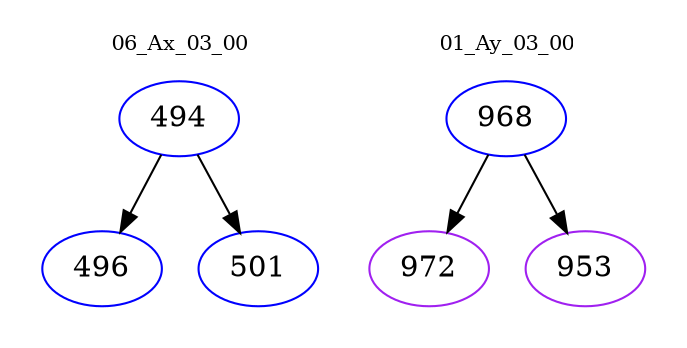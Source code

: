 digraph{
subgraph cluster_0 {
color = white
label = "06_Ax_03_00";
fontsize=10;
T0_494 [label="494", color="blue"]
T0_494 -> T0_496 [color="black"]
T0_496 [label="496", color="blue"]
T0_494 -> T0_501 [color="black"]
T0_501 [label="501", color="blue"]
}
subgraph cluster_1 {
color = white
label = "01_Ay_03_00";
fontsize=10;
T1_968 [label="968", color="blue"]
T1_968 -> T1_972 [color="black"]
T1_972 [label="972", color="purple"]
T1_968 -> T1_953 [color="black"]
T1_953 [label="953", color="purple"]
}
}
